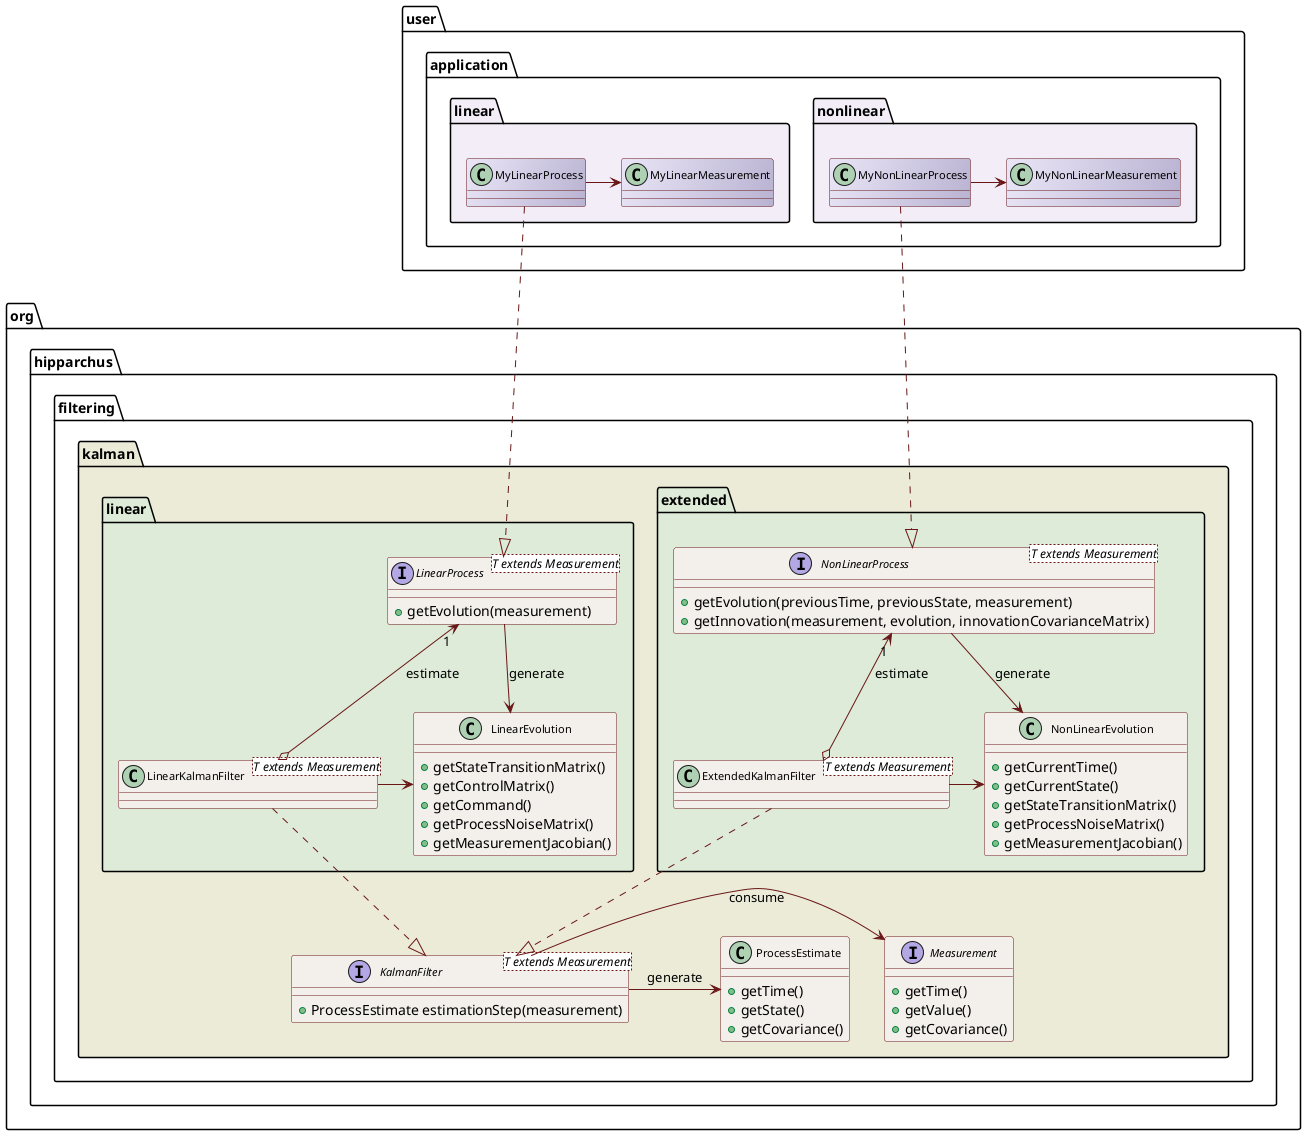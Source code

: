 ' Licensed to the Hipparchus project under one or more
' contributor license agreements.  See the NOTICE file distributed with
' this work for additional information regarding copyright ownership.
' The ASF licenses this file to You under the Apache License, Version 2.0
' (the "License"); you may not use this file except in compliance with
' the License.  You may obtain a copy of the License at
'
'      http://www.apache.org/licenses/LICENSE-2.0
'
' Unless required by applicable law or agreed to in writing, software
' distributed under the License is distributed on an "AS IS" BASIS,
' WITHOUT WARRANTIES OR CONDITIONS OF ANY KIND, either express or implied.
' See the License for the specific language governing permissions and
' limitations under the License.

@startuml

  skinparam svek                  true
  skinparam ClassBackgroundColor  #F3EFEB
  skinparam ClassArrowColor       #691616
  skinparam ClassBorderColor      #691616
  skinparam NoteBackgroundColor   #F3EFEB
  skinparam NoteBorderColor       #691616
  skinparam NoteFontColor         #691616
  skinparam ClassFontSize         11

  package org.hipparchus.filtering.kalman #ECEBD8 {

      class ProcessEstimate {
        +getTime()
        +getState()
        +getCovariance()
      }

      interface Measurement {
        +getTime()
        +getValue()
        +getCovariance()
      }

      interface "KalmanFilter<T extends Measurement>" as KalmanFilter_T {
        +ProcessEstimate estimationStep(measurement)
      }

      KalmanFilter_T -right-> ProcessEstimate     : generate
      Measurement <-left- KalmanFilter_T : consume

      package linear #DDEBD8 {
          class LinearEvolution {
            +getStateTransitionMatrix()
            +getControlMatrix()
            +getCommand()
            +getProcessNoiseMatrix()
            +getMeasurementJacobian()
          }

          interface "LinearProcess<T extends Measurement>" as LinearProcess_T {
            +getEvolution(measurement)
          }

          class "LinearKalmanFilter<T extends Measurement>" as LinearKalmanFilter_T

          LinearProcess_T    "1" <--o LinearKalmanFilter_T : estimate
          LinearProcess_T --> LinearEvolution : generate
          LinearKalmanFilter_T ..|> KalmanFilter_T
          LinearEvolution <-left- LinearKalmanFilter_T

      }

      package extended #DDEBD8 {

          class NonLinearEvolution {
            +getCurrentTime()
            +getCurrentState()
            +getStateTransitionMatrix()
            +getProcessNoiseMatrix()
            +getMeasurementJacobian()
          }

          interface "NonLinearProcess<T extends Measurement>" as NonLinearProcess_T {
            +getEvolution(previousTime, previousState, measurement)
            +getInnovation(measurement, evolution, innovationCovarianceMatrix)
          }

          class "ExtendedKalmanFilter<T extends Measurement>" as ExtendedKalmanFilter_T

          NonLinearProcess_T "1" <--o ExtendedKalmanFilter_T : estimate
          NonLinearProcess_T --> NonLinearEvolution : generate
          ExtendedKalmanFilter_T ..|> KalmanFilter_T
          ExtendedKalmanFilter_T -right-> NonLinearEvolution

      }


  }

  package user.application.linear #F3EDF7 {
    class MyLinearMeasurement #EAE6F7/B9B3D2
    class MyLinearProcess #EAE6F7/B9B3D2
    MyLinearMeasurement <-left- MyLinearProcess
    MyLinearProcess ..|> LinearProcess_T
  }

  package user.application.nonlinear #F3EDF7 {
    class MyNonLinearProcess #EAE6F7/B9B3D2
    class MyNonLinearMeasurement #EAE6F7/B9B3D2
    MyNonLinearMeasurement <-left- MyNonLinearProcess
    MyNonLinearProcess ..|> NonLinearProcess_T
  }

@enduml
